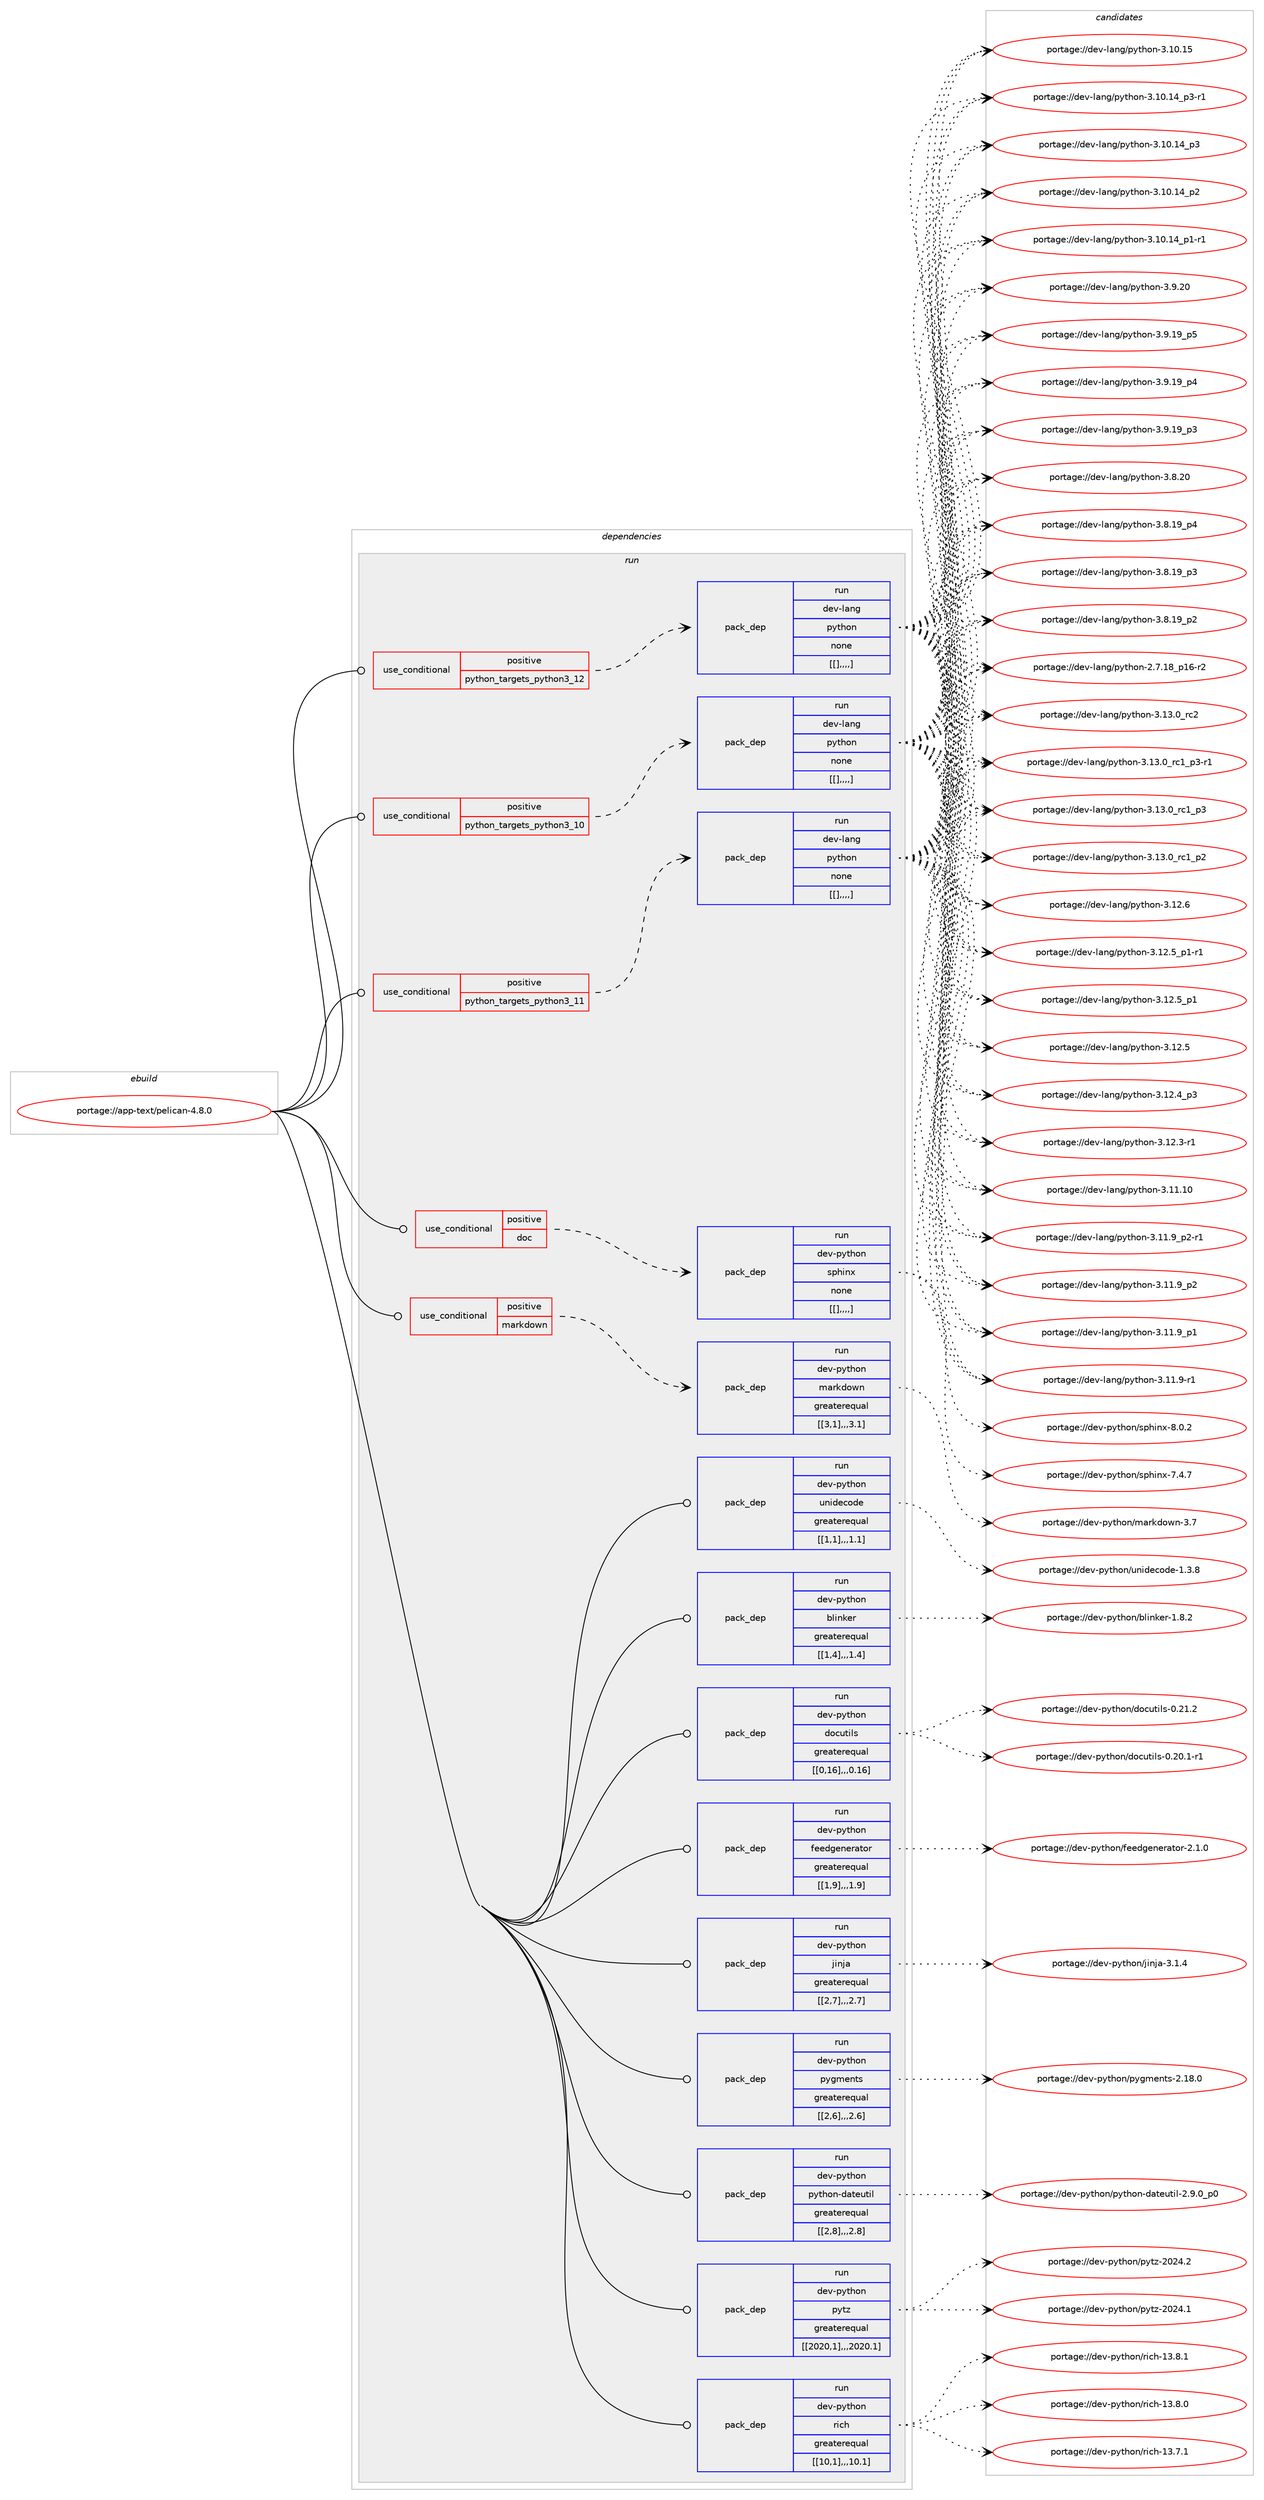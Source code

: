 digraph prolog {

# *************
# Graph options
# *************

newrank=true;
concentrate=true;
compound=true;
graph [rankdir=LR,fontname=Helvetica,fontsize=10,ranksep=1.5];#, ranksep=2.5, nodesep=0.2];
edge  [arrowhead=vee];
node  [fontname=Helvetica,fontsize=10];

# **********
# The ebuild
# **********

subgraph cluster_leftcol {
color=gray;
label=<<i>ebuild</i>>;
id [label="portage://app-text/pelican-4.8.0", color=red, width=4, href="../app-text/pelican-4.8.0.svg"];
}

# ****************
# The dependencies
# ****************

subgraph cluster_midcol {
color=gray;
label=<<i>dependencies</i>>;
subgraph cluster_compile {
fillcolor="#eeeeee";
style=filled;
label=<<i>compile</i>>;
}
subgraph cluster_compileandrun {
fillcolor="#eeeeee";
style=filled;
label=<<i>compile and run</i>>;
}
subgraph cluster_run {
fillcolor="#eeeeee";
style=filled;
label=<<i>run</i>>;
subgraph cond15563 {
dependency57634 [label=<<TABLE BORDER="0" CELLBORDER="1" CELLSPACING="0" CELLPADDING="4"><TR><TD ROWSPAN="3" CELLPADDING="10">use_conditional</TD></TR><TR><TD>positive</TD></TR><TR><TD>doc</TD></TR></TABLE>>, shape=none, color=red];
subgraph pack41565 {
dependency57635 [label=<<TABLE BORDER="0" CELLBORDER="1" CELLSPACING="0" CELLPADDING="4" WIDTH="220"><TR><TD ROWSPAN="6" CELLPADDING="30">pack_dep</TD></TR><TR><TD WIDTH="110">run</TD></TR><TR><TD>dev-python</TD></TR><TR><TD>sphinx</TD></TR><TR><TD>none</TD></TR><TR><TD>[[],,,,]</TD></TR></TABLE>>, shape=none, color=blue];
}
dependency57634:e -> dependency57635:w [weight=20,style="dashed",arrowhead="vee"];
}
id:e -> dependency57634:w [weight=20,style="solid",arrowhead="odot"];
subgraph cond15564 {
dependency57636 [label=<<TABLE BORDER="0" CELLBORDER="1" CELLSPACING="0" CELLPADDING="4"><TR><TD ROWSPAN="3" CELLPADDING="10">use_conditional</TD></TR><TR><TD>positive</TD></TR><TR><TD>markdown</TD></TR></TABLE>>, shape=none, color=red];
subgraph pack41566 {
dependency57637 [label=<<TABLE BORDER="0" CELLBORDER="1" CELLSPACING="0" CELLPADDING="4" WIDTH="220"><TR><TD ROWSPAN="6" CELLPADDING="30">pack_dep</TD></TR><TR><TD WIDTH="110">run</TD></TR><TR><TD>dev-python</TD></TR><TR><TD>markdown</TD></TR><TR><TD>greaterequal</TD></TR><TR><TD>[[3,1],,,3.1]</TD></TR></TABLE>>, shape=none, color=blue];
}
dependency57636:e -> dependency57637:w [weight=20,style="dashed",arrowhead="vee"];
}
id:e -> dependency57636:w [weight=20,style="solid",arrowhead="odot"];
subgraph cond15565 {
dependency57638 [label=<<TABLE BORDER="0" CELLBORDER="1" CELLSPACING="0" CELLPADDING="4"><TR><TD ROWSPAN="3" CELLPADDING="10">use_conditional</TD></TR><TR><TD>positive</TD></TR><TR><TD>python_targets_python3_10</TD></TR></TABLE>>, shape=none, color=red];
subgraph pack41567 {
dependency57639 [label=<<TABLE BORDER="0" CELLBORDER="1" CELLSPACING="0" CELLPADDING="4" WIDTH="220"><TR><TD ROWSPAN="6" CELLPADDING="30">pack_dep</TD></TR><TR><TD WIDTH="110">run</TD></TR><TR><TD>dev-lang</TD></TR><TR><TD>python</TD></TR><TR><TD>none</TD></TR><TR><TD>[[],,,,]</TD></TR></TABLE>>, shape=none, color=blue];
}
dependency57638:e -> dependency57639:w [weight=20,style="dashed",arrowhead="vee"];
}
id:e -> dependency57638:w [weight=20,style="solid",arrowhead="odot"];
subgraph cond15566 {
dependency57640 [label=<<TABLE BORDER="0" CELLBORDER="1" CELLSPACING="0" CELLPADDING="4"><TR><TD ROWSPAN="3" CELLPADDING="10">use_conditional</TD></TR><TR><TD>positive</TD></TR><TR><TD>python_targets_python3_11</TD></TR></TABLE>>, shape=none, color=red];
subgraph pack41568 {
dependency57641 [label=<<TABLE BORDER="0" CELLBORDER="1" CELLSPACING="0" CELLPADDING="4" WIDTH="220"><TR><TD ROWSPAN="6" CELLPADDING="30">pack_dep</TD></TR><TR><TD WIDTH="110">run</TD></TR><TR><TD>dev-lang</TD></TR><TR><TD>python</TD></TR><TR><TD>none</TD></TR><TR><TD>[[],,,,]</TD></TR></TABLE>>, shape=none, color=blue];
}
dependency57640:e -> dependency57641:w [weight=20,style="dashed",arrowhead="vee"];
}
id:e -> dependency57640:w [weight=20,style="solid",arrowhead="odot"];
subgraph cond15567 {
dependency57642 [label=<<TABLE BORDER="0" CELLBORDER="1" CELLSPACING="0" CELLPADDING="4"><TR><TD ROWSPAN="3" CELLPADDING="10">use_conditional</TD></TR><TR><TD>positive</TD></TR><TR><TD>python_targets_python3_12</TD></TR></TABLE>>, shape=none, color=red];
subgraph pack41569 {
dependency57643 [label=<<TABLE BORDER="0" CELLBORDER="1" CELLSPACING="0" CELLPADDING="4" WIDTH="220"><TR><TD ROWSPAN="6" CELLPADDING="30">pack_dep</TD></TR><TR><TD WIDTH="110">run</TD></TR><TR><TD>dev-lang</TD></TR><TR><TD>python</TD></TR><TR><TD>none</TD></TR><TR><TD>[[],,,,]</TD></TR></TABLE>>, shape=none, color=blue];
}
dependency57642:e -> dependency57643:w [weight=20,style="dashed",arrowhead="vee"];
}
id:e -> dependency57642:w [weight=20,style="solid",arrowhead="odot"];
subgraph pack41570 {
dependency57644 [label=<<TABLE BORDER="0" CELLBORDER="1" CELLSPACING="0" CELLPADDING="4" WIDTH="220"><TR><TD ROWSPAN="6" CELLPADDING="30">pack_dep</TD></TR><TR><TD WIDTH="110">run</TD></TR><TR><TD>dev-python</TD></TR><TR><TD>blinker</TD></TR><TR><TD>greaterequal</TD></TR><TR><TD>[[1,4],,,1.4]</TD></TR></TABLE>>, shape=none, color=blue];
}
id:e -> dependency57644:w [weight=20,style="solid",arrowhead="odot"];
subgraph pack41571 {
dependency57645 [label=<<TABLE BORDER="0" CELLBORDER="1" CELLSPACING="0" CELLPADDING="4" WIDTH="220"><TR><TD ROWSPAN="6" CELLPADDING="30">pack_dep</TD></TR><TR><TD WIDTH="110">run</TD></TR><TR><TD>dev-python</TD></TR><TR><TD>docutils</TD></TR><TR><TD>greaterequal</TD></TR><TR><TD>[[0,16],,,0.16]</TD></TR></TABLE>>, shape=none, color=blue];
}
id:e -> dependency57645:w [weight=20,style="solid",arrowhead="odot"];
subgraph pack41572 {
dependency57646 [label=<<TABLE BORDER="0" CELLBORDER="1" CELLSPACING="0" CELLPADDING="4" WIDTH="220"><TR><TD ROWSPAN="6" CELLPADDING="30">pack_dep</TD></TR><TR><TD WIDTH="110">run</TD></TR><TR><TD>dev-python</TD></TR><TR><TD>feedgenerator</TD></TR><TR><TD>greaterequal</TD></TR><TR><TD>[[1,9],,,1.9]</TD></TR></TABLE>>, shape=none, color=blue];
}
id:e -> dependency57646:w [weight=20,style="solid",arrowhead="odot"];
subgraph pack41573 {
dependency57647 [label=<<TABLE BORDER="0" CELLBORDER="1" CELLSPACING="0" CELLPADDING="4" WIDTH="220"><TR><TD ROWSPAN="6" CELLPADDING="30">pack_dep</TD></TR><TR><TD WIDTH="110">run</TD></TR><TR><TD>dev-python</TD></TR><TR><TD>jinja</TD></TR><TR><TD>greaterequal</TD></TR><TR><TD>[[2,7],,,2.7]</TD></TR></TABLE>>, shape=none, color=blue];
}
id:e -> dependency57647:w [weight=20,style="solid",arrowhead="odot"];
subgraph pack41574 {
dependency57648 [label=<<TABLE BORDER="0" CELLBORDER="1" CELLSPACING="0" CELLPADDING="4" WIDTH="220"><TR><TD ROWSPAN="6" CELLPADDING="30">pack_dep</TD></TR><TR><TD WIDTH="110">run</TD></TR><TR><TD>dev-python</TD></TR><TR><TD>pygments</TD></TR><TR><TD>greaterequal</TD></TR><TR><TD>[[2,6],,,2.6]</TD></TR></TABLE>>, shape=none, color=blue];
}
id:e -> dependency57648:w [weight=20,style="solid",arrowhead="odot"];
subgraph pack41575 {
dependency57649 [label=<<TABLE BORDER="0" CELLBORDER="1" CELLSPACING="0" CELLPADDING="4" WIDTH="220"><TR><TD ROWSPAN="6" CELLPADDING="30">pack_dep</TD></TR><TR><TD WIDTH="110">run</TD></TR><TR><TD>dev-python</TD></TR><TR><TD>python-dateutil</TD></TR><TR><TD>greaterequal</TD></TR><TR><TD>[[2,8],,,2.8]</TD></TR></TABLE>>, shape=none, color=blue];
}
id:e -> dependency57649:w [weight=20,style="solid",arrowhead="odot"];
subgraph pack41576 {
dependency57650 [label=<<TABLE BORDER="0" CELLBORDER="1" CELLSPACING="0" CELLPADDING="4" WIDTH="220"><TR><TD ROWSPAN="6" CELLPADDING="30">pack_dep</TD></TR><TR><TD WIDTH="110">run</TD></TR><TR><TD>dev-python</TD></TR><TR><TD>pytz</TD></TR><TR><TD>greaterequal</TD></TR><TR><TD>[[2020,1],,,2020.1]</TD></TR></TABLE>>, shape=none, color=blue];
}
id:e -> dependency57650:w [weight=20,style="solid",arrowhead="odot"];
subgraph pack41577 {
dependency57651 [label=<<TABLE BORDER="0" CELLBORDER="1" CELLSPACING="0" CELLPADDING="4" WIDTH="220"><TR><TD ROWSPAN="6" CELLPADDING="30">pack_dep</TD></TR><TR><TD WIDTH="110">run</TD></TR><TR><TD>dev-python</TD></TR><TR><TD>rich</TD></TR><TR><TD>greaterequal</TD></TR><TR><TD>[[10,1],,,10.1]</TD></TR></TABLE>>, shape=none, color=blue];
}
id:e -> dependency57651:w [weight=20,style="solid",arrowhead="odot"];
subgraph pack41578 {
dependency57652 [label=<<TABLE BORDER="0" CELLBORDER="1" CELLSPACING="0" CELLPADDING="4" WIDTH="220"><TR><TD ROWSPAN="6" CELLPADDING="30">pack_dep</TD></TR><TR><TD WIDTH="110">run</TD></TR><TR><TD>dev-python</TD></TR><TR><TD>unidecode</TD></TR><TR><TD>greaterequal</TD></TR><TR><TD>[[1,1],,,1.1]</TD></TR></TABLE>>, shape=none, color=blue];
}
id:e -> dependency57652:w [weight=20,style="solid",arrowhead="odot"];
}
}

# **************
# The candidates
# **************

subgraph cluster_choices {
rank=same;
color=gray;
label=<<i>candidates</i>>;

subgraph choice41565 {
color=black;
nodesep=1;
choice1001011184511212111610411111047115112104105110120455646484650 [label="portage://dev-python/sphinx-8.0.2", color=red, width=4,href="../dev-python/sphinx-8.0.2.svg"];
choice1001011184511212111610411111047115112104105110120455546524655 [label="portage://dev-python/sphinx-7.4.7", color=red, width=4,href="../dev-python/sphinx-7.4.7.svg"];
dependency57635:e -> choice1001011184511212111610411111047115112104105110120455646484650:w [style=dotted,weight="100"];
dependency57635:e -> choice1001011184511212111610411111047115112104105110120455546524655:w [style=dotted,weight="100"];
}
subgraph choice41566 {
color=black;
nodesep=1;
choice10010111845112121116104111110471099711410710011111911045514655 [label="portage://dev-python/markdown-3.7", color=red, width=4,href="../dev-python/markdown-3.7.svg"];
dependency57637:e -> choice10010111845112121116104111110471099711410710011111911045514655:w [style=dotted,weight="100"];
}
subgraph choice41567 {
color=black;
nodesep=1;
choice10010111845108971101034711212111610411111045514649514648951149950 [label="portage://dev-lang/python-3.13.0_rc2", color=red, width=4,href="../dev-lang/python-3.13.0_rc2.svg"];
choice1001011184510897110103471121211161041111104551464951464895114994995112514511449 [label="portage://dev-lang/python-3.13.0_rc1_p3-r1", color=red, width=4,href="../dev-lang/python-3.13.0_rc1_p3-r1.svg"];
choice100101118451089711010347112121116104111110455146495146489511499499511251 [label="portage://dev-lang/python-3.13.0_rc1_p3", color=red, width=4,href="../dev-lang/python-3.13.0_rc1_p3.svg"];
choice100101118451089711010347112121116104111110455146495146489511499499511250 [label="portage://dev-lang/python-3.13.0_rc1_p2", color=red, width=4,href="../dev-lang/python-3.13.0_rc1_p2.svg"];
choice10010111845108971101034711212111610411111045514649504654 [label="portage://dev-lang/python-3.12.6", color=red, width=4,href="../dev-lang/python-3.12.6.svg"];
choice1001011184510897110103471121211161041111104551464950465395112494511449 [label="portage://dev-lang/python-3.12.5_p1-r1", color=red, width=4,href="../dev-lang/python-3.12.5_p1-r1.svg"];
choice100101118451089711010347112121116104111110455146495046539511249 [label="portage://dev-lang/python-3.12.5_p1", color=red, width=4,href="../dev-lang/python-3.12.5_p1.svg"];
choice10010111845108971101034711212111610411111045514649504653 [label="portage://dev-lang/python-3.12.5", color=red, width=4,href="../dev-lang/python-3.12.5.svg"];
choice100101118451089711010347112121116104111110455146495046529511251 [label="portage://dev-lang/python-3.12.4_p3", color=red, width=4,href="../dev-lang/python-3.12.4_p3.svg"];
choice100101118451089711010347112121116104111110455146495046514511449 [label="portage://dev-lang/python-3.12.3-r1", color=red, width=4,href="../dev-lang/python-3.12.3-r1.svg"];
choice1001011184510897110103471121211161041111104551464949464948 [label="portage://dev-lang/python-3.11.10", color=red, width=4,href="../dev-lang/python-3.11.10.svg"];
choice1001011184510897110103471121211161041111104551464949465795112504511449 [label="portage://dev-lang/python-3.11.9_p2-r1", color=red, width=4,href="../dev-lang/python-3.11.9_p2-r1.svg"];
choice100101118451089711010347112121116104111110455146494946579511250 [label="portage://dev-lang/python-3.11.9_p2", color=red, width=4,href="../dev-lang/python-3.11.9_p2.svg"];
choice100101118451089711010347112121116104111110455146494946579511249 [label="portage://dev-lang/python-3.11.9_p1", color=red, width=4,href="../dev-lang/python-3.11.9_p1.svg"];
choice100101118451089711010347112121116104111110455146494946574511449 [label="portage://dev-lang/python-3.11.9-r1", color=red, width=4,href="../dev-lang/python-3.11.9-r1.svg"];
choice1001011184510897110103471121211161041111104551464948464953 [label="portage://dev-lang/python-3.10.15", color=red, width=4,href="../dev-lang/python-3.10.15.svg"];
choice100101118451089711010347112121116104111110455146494846495295112514511449 [label="portage://dev-lang/python-3.10.14_p3-r1", color=red, width=4,href="../dev-lang/python-3.10.14_p3-r1.svg"];
choice10010111845108971101034711212111610411111045514649484649529511251 [label="portage://dev-lang/python-3.10.14_p3", color=red, width=4,href="../dev-lang/python-3.10.14_p3.svg"];
choice10010111845108971101034711212111610411111045514649484649529511250 [label="portage://dev-lang/python-3.10.14_p2", color=red, width=4,href="../dev-lang/python-3.10.14_p2.svg"];
choice100101118451089711010347112121116104111110455146494846495295112494511449 [label="portage://dev-lang/python-3.10.14_p1-r1", color=red, width=4,href="../dev-lang/python-3.10.14_p1-r1.svg"];
choice10010111845108971101034711212111610411111045514657465048 [label="portage://dev-lang/python-3.9.20", color=red, width=4,href="../dev-lang/python-3.9.20.svg"];
choice100101118451089711010347112121116104111110455146574649579511253 [label="portage://dev-lang/python-3.9.19_p5", color=red, width=4,href="../dev-lang/python-3.9.19_p5.svg"];
choice100101118451089711010347112121116104111110455146574649579511252 [label="portage://dev-lang/python-3.9.19_p4", color=red, width=4,href="../dev-lang/python-3.9.19_p4.svg"];
choice100101118451089711010347112121116104111110455146574649579511251 [label="portage://dev-lang/python-3.9.19_p3", color=red, width=4,href="../dev-lang/python-3.9.19_p3.svg"];
choice10010111845108971101034711212111610411111045514656465048 [label="portage://dev-lang/python-3.8.20", color=red, width=4,href="../dev-lang/python-3.8.20.svg"];
choice100101118451089711010347112121116104111110455146564649579511252 [label="portage://dev-lang/python-3.8.19_p4", color=red, width=4,href="../dev-lang/python-3.8.19_p4.svg"];
choice100101118451089711010347112121116104111110455146564649579511251 [label="portage://dev-lang/python-3.8.19_p3", color=red, width=4,href="../dev-lang/python-3.8.19_p3.svg"];
choice100101118451089711010347112121116104111110455146564649579511250 [label="portage://dev-lang/python-3.8.19_p2", color=red, width=4,href="../dev-lang/python-3.8.19_p2.svg"];
choice100101118451089711010347112121116104111110455046554649569511249544511450 [label="portage://dev-lang/python-2.7.18_p16-r2", color=red, width=4,href="../dev-lang/python-2.7.18_p16-r2.svg"];
dependency57639:e -> choice10010111845108971101034711212111610411111045514649514648951149950:w [style=dotted,weight="100"];
dependency57639:e -> choice1001011184510897110103471121211161041111104551464951464895114994995112514511449:w [style=dotted,weight="100"];
dependency57639:e -> choice100101118451089711010347112121116104111110455146495146489511499499511251:w [style=dotted,weight="100"];
dependency57639:e -> choice100101118451089711010347112121116104111110455146495146489511499499511250:w [style=dotted,weight="100"];
dependency57639:e -> choice10010111845108971101034711212111610411111045514649504654:w [style=dotted,weight="100"];
dependency57639:e -> choice1001011184510897110103471121211161041111104551464950465395112494511449:w [style=dotted,weight="100"];
dependency57639:e -> choice100101118451089711010347112121116104111110455146495046539511249:w [style=dotted,weight="100"];
dependency57639:e -> choice10010111845108971101034711212111610411111045514649504653:w [style=dotted,weight="100"];
dependency57639:e -> choice100101118451089711010347112121116104111110455146495046529511251:w [style=dotted,weight="100"];
dependency57639:e -> choice100101118451089711010347112121116104111110455146495046514511449:w [style=dotted,weight="100"];
dependency57639:e -> choice1001011184510897110103471121211161041111104551464949464948:w [style=dotted,weight="100"];
dependency57639:e -> choice1001011184510897110103471121211161041111104551464949465795112504511449:w [style=dotted,weight="100"];
dependency57639:e -> choice100101118451089711010347112121116104111110455146494946579511250:w [style=dotted,weight="100"];
dependency57639:e -> choice100101118451089711010347112121116104111110455146494946579511249:w [style=dotted,weight="100"];
dependency57639:e -> choice100101118451089711010347112121116104111110455146494946574511449:w [style=dotted,weight="100"];
dependency57639:e -> choice1001011184510897110103471121211161041111104551464948464953:w [style=dotted,weight="100"];
dependency57639:e -> choice100101118451089711010347112121116104111110455146494846495295112514511449:w [style=dotted,weight="100"];
dependency57639:e -> choice10010111845108971101034711212111610411111045514649484649529511251:w [style=dotted,weight="100"];
dependency57639:e -> choice10010111845108971101034711212111610411111045514649484649529511250:w [style=dotted,weight="100"];
dependency57639:e -> choice100101118451089711010347112121116104111110455146494846495295112494511449:w [style=dotted,weight="100"];
dependency57639:e -> choice10010111845108971101034711212111610411111045514657465048:w [style=dotted,weight="100"];
dependency57639:e -> choice100101118451089711010347112121116104111110455146574649579511253:w [style=dotted,weight="100"];
dependency57639:e -> choice100101118451089711010347112121116104111110455146574649579511252:w [style=dotted,weight="100"];
dependency57639:e -> choice100101118451089711010347112121116104111110455146574649579511251:w [style=dotted,weight="100"];
dependency57639:e -> choice10010111845108971101034711212111610411111045514656465048:w [style=dotted,weight="100"];
dependency57639:e -> choice100101118451089711010347112121116104111110455146564649579511252:w [style=dotted,weight="100"];
dependency57639:e -> choice100101118451089711010347112121116104111110455146564649579511251:w [style=dotted,weight="100"];
dependency57639:e -> choice100101118451089711010347112121116104111110455146564649579511250:w [style=dotted,weight="100"];
dependency57639:e -> choice100101118451089711010347112121116104111110455046554649569511249544511450:w [style=dotted,weight="100"];
}
subgraph choice41568 {
color=black;
nodesep=1;
choice10010111845108971101034711212111610411111045514649514648951149950 [label="portage://dev-lang/python-3.13.0_rc2", color=red, width=4,href="../dev-lang/python-3.13.0_rc2.svg"];
choice1001011184510897110103471121211161041111104551464951464895114994995112514511449 [label="portage://dev-lang/python-3.13.0_rc1_p3-r1", color=red, width=4,href="../dev-lang/python-3.13.0_rc1_p3-r1.svg"];
choice100101118451089711010347112121116104111110455146495146489511499499511251 [label="portage://dev-lang/python-3.13.0_rc1_p3", color=red, width=4,href="../dev-lang/python-3.13.0_rc1_p3.svg"];
choice100101118451089711010347112121116104111110455146495146489511499499511250 [label="portage://dev-lang/python-3.13.0_rc1_p2", color=red, width=4,href="../dev-lang/python-3.13.0_rc1_p2.svg"];
choice10010111845108971101034711212111610411111045514649504654 [label="portage://dev-lang/python-3.12.6", color=red, width=4,href="../dev-lang/python-3.12.6.svg"];
choice1001011184510897110103471121211161041111104551464950465395112494511449 [label="portage://dev-lang/python-3.12.5_p1-r1", color=red, width=4,href="../dev-lang/python-3.12.5_p1-r1.svg"];
choice100101118451089711010347112121116104111110455146495046539511249 [label="portage://dev-lang/python-3.12.5_p1", color=red, width=4,href="../dev-lang/python-3.12.5_p1.svg"];
choice10010111845108971101034711212111610411111045514649504653 [label="portage://dev-lang/python-3.12.5", color=red, width=4,href="../dev-lang/python-3.12.5.svg"];
choice100101118451089711010347112121116104111110455146495046529511251 [label="portage://dev-lang/python-3.12.4_p3", color=red, width=4,href="../dev-lang/python-3.12.4_p3.svg"];
choice100101118451089711010347112121116104111110455146495046514511449 [label="portage://dev-lang/python-3.12.3-r1", color=red, width=4,href="../dev-lang/python-3.12.3-r1.svg"];
choice1001011184510897110103471121211161041111104551464949464948 [label="portage://dev-lang/python-3.11.10", color=red, width=4,href="../dev-lang/python-3.11.10.svg"];
choice1001011184510897110103471121211161041111104551464949465795112504511449 [label="portage://dev-lang/python-3.11.9_p2-r1", color=red, width=4,href="../dev-lang/python-3.11.9_p2-r1.svg"];
choice100101118451089711010347112121116104111110455146494946579511250 [label="portage://dev-lang/python-3.11.9_p2", color=red, width=4,href="../dev-lang/python-3.11.9_p2.svg"];
choice100101118451089711010347112121116104111110455146494946579511249 [label="portage://dev-lang/python-3.11.9_p1", color=red, width=4,href="../dev-lang/python-3.11.9_p1.svg"];
choice100101118451089711010347112121116104111110455146494946574511449 [label="portage://dev-lang/python-3.11.9-r1", color=red, width=4,href="../dev-lang/python-3.11.9-r1.svg"];
choice1001011184510897110103471121211161041111104551464948464953 [label="portage://dev-lang/python-3.10.15", color=red, width=4,href="../dev-lang/python-3.10.15.svg"];
choice100101118451089711010347112121116104111110455146494846495295112514511449 [label="portage://dev-lang/python-3.10.14_p3-r1", color=red, width=4,href="../dev-lang/python-3.10.14_p3-r1.svg"];
choice10010111845108971101034711212111610411111045514649484649529511251 [label="portage://dev-lang/python-3.10.14_p3", color=red, width=4,href="../dev-lang/python-3.10.14_p3.svg"];
choice10010111845108971101034711212111610411111045514649484649529511250 [label="portage://dev-lang/python-3.10.14_p2", color=red, width=4,href="../dev-lang/python-3.10.14_p2.svg"];
choice100101118451089711010347112121116104111110455146494846495295112494511449 [label="portage://dev-lang/python-3.10.14_p1-r1", color=red, width=4,href="../dev-lang/python-3.10.14_p1-r1.svg"];
choice10010111845108971101034711212111610411111045514657465048 [label="portage://dev-lang/python-3.9.20", color=red, width=4,href="../dev-lang/python-3.9.20.svg"];
choice100101118451089711010347112121116104111110455146574649579511253 [label="portage://dev-lang/python-3.9.19_p5", color=red, width=4,href="../dev-lang/python-3.9.19_p5.svg"];
choice100101118451089711010347112121116104111110455146574649579511252 [label="portage://dev-lang/python-3.9.19_p4", color=red, width=4,href="../dev-lang/python-3.9.19_p4.svg"];
choice100101118451089711010347112121116104111110455146574649579511251 [label="portage://dev-lang/python-3.9.19_p3", color=red, width=4,href="../dev-lang/python-3.9.19_p3.svg"];
choice10010111845108971101034711212111610411111045514656465048 [label="portage://dev-lang/python-3.8.20", color=red, width=4,href="../dev-lang/python-3.8.20.svg"];
choice100101118451089711010347112121116104111110455146564649579511252 [label="portage://dev-lang/python-3.8.19_p4", color=red, width=4,href="../dev-lang/python-3.8.19_p4.svg"];
choice100101118451089711010347112121116104111110455146564649579511251 [label="portage://dev-lang/python-3.8.19_p3", color=red, width=4,href="../dev-lang/python-3.8.19_p3.svg"];
choice100101118451089711010347112121116104111110455146564649579511250 [label="portage://dev-lang/python-3.8.19_p2", color=red, width=4,href="../dev-lang/python-3.8.19_p2.svg"];
choice100101118451089711010347112121116104111110455046554649569511249544511450 [label="portage://dev-lang/python-2.7.18_p16-r2", color=red, width=4,href="../dev-lang/python-2.7.18_p16-r2.svg"];
dependency57641:e -> choice10010111845108971101034711212111610411111045514649514648951149950:w [style=dotted,weight="100"];
dependency57641:e -> choice1001011184510897110103471121211161041111104551464951464895114994995112514511449:w [style=dotted,weight="100"];
dependency57641:e -> choice100101118451089711010347112121116104111110455146495146489511499499511251:w [style=dotted,weight="100"];
dependency57641:e -> choice100101118451089711010347112121116104111110455146495146489511499499511250:w [style=dotted,weight="100"];
dependency57641:e -> choice10010111845108971101034711212111610411111045514649504654:w [style=dotted,weight="100"];
dependency57641:e -> choice1001011184510897110103471121211161041111104551464950465395112494511449:w [style=dotted,weight="100"];
dependency57641:e -> choice100101118451089711010347112121116104111110455146495046539511249:w [style=dotted,weight="100"];
dependency57641:e -> choice10010111845108971101034711212111610411111045514649504653:w [style=dotted,weight="100"];
dependency57641:e -> choice100101118451089711010347112121116104111110455146495046529511251:w [style=dotted,weight="100"];
dependency57641:e -> choice100101118451089711010347112121116104111110455146495046514511449:w [style=dotted,weight="100"];
dependency57641:e -> choice1001011184510897110103471121211161041111104551464949464948:w [style=dotted,weight="100"];
dependency57641:e -> choice1001011184510897110103471121211161041111104551464949465795112504511449:w [style=dotted,weight="100"];
dependency57641:e -> choice100101118451089711010347112121116104111110455146494946579511250:w [style=dotted,weight="100"];
dependency57641:e -> choice100101118451089711010347112121116104111110455146494946579511249:w [style=dotted,weight="100"];
dependency57641:e -> choice100101118451089711010347112121116104111110455146494946574511449:w [style=dotted,weight="100"];
dependency57641:e -> choice1001011184510897110103471121211161041111104551464948464953:w [style=dotted,weight="100"];
dependency57641:e -> choice100101118451089711010347112121116104111110455146494846495295112514511449:w [style=dotted,weight="100"];
dependency57641:e -> choice10010111845108971101034711212111610411111045514649484649529511251:w [style=dotted,weight="100"];
dependency57641:e -> choice10010111845108971101034711212111610411111045514649484649529511250:w [style=dotted,weight="100"];
dependency57641:e -> choice100101118451089711010347112121116104111110455146494846495295112494511449:w [style=dotted,weight="100"];
dependency57641:e -> choice10010111845108971101034711212111610411111045514657465048:w [style=dotted,weight="100"];
dependency57641:e -> choice100101118451089711010347112121116104111110455146574649579511253:w [style=dotted,weight="100"];
dependency57641:e -> choice100101118451089711010347112121116104111110455146574649579511252:w [style=dotted,weight="100"];
dependency57641:e -> choice100101118451089711010347112121116104111110455146574649579511251:w [style=dotted,weight="100"];
dependency57641:e -> choice10010111845108971101034711212111610411111045514656465048:w [style=dotted,weight="100"];
dependency57641:e -> choice100101118451089711010347112121116104111110455146564649579511252:w [style=dotted,weight="100"];
dependency57641:e -> choice100101118451089711010347112121116104111110455146564649579511251:w [style=dotted,weight="100"];
dependency57641:e -> choice100101118451089711010347112121116104111110455146564649579511250:w [style=dotted,weight="100"];
dependency57641:e -> choice100101118451089711010347112121116104111110455046554649569511249544511450:w [style=dotted,weight="100"];
}
subgraph choice41569 {
color=black;
nodesep=1;
choice10010111845108971101034711212111610411111045514649514648951149950 [label="portage://dev-lang/python-3.13.0_rc2", color=red, width=4,href="../dev-lang/python-3.13.0_rc2.svg"];
choice1001011184510897110103471121211161041111104551464951464895114994995112514511449 [label="portage://dev-lang/python-3.13.0_rc1_p3-r1", color=red, width=4,href="../dev-lang/python-3.13.0_rc1_p3-r1.svg"];
choice100101118451089711010347112121116104111110455146495146489511499499511251 [label="portage://dev-lang/python-3.13.0_rc1_p3", color=red, width=4,href="../dev-lang/python-3.13.0_rc1_p3.svg"];
choice100101118451089711010347112121116104111110455146495146489511499499511250 [label="portage://dev-lang/python-3.13.0_rc1_p2", color=red, width=4,href="../dev-lang/python-3.13.0_rc1_p2.svg"];
choice10010111845108971101034711212111610411111045514649504654 [label="portage://dev-lang/python-3.12.6", color=red, width=4,href="../dev-lang/python-3.12.6.svg"];
choice1001011184510897110103471121211161041111104551464950465395112494511449 [label="portage://dev-lang/python-3.12.5_p1-r1", color=red, width=4,href="../dev-lang/python-3.12.5_p1-r1.svg"];
choice100101118451089711010347112121116104111110455146495046539511249 [label="portage://dev-lang/python-3.12.5_p1", color=red, width=4,href="../dev-lang/python-3.12.5_p1.svg"];
choice10010111845108971101034711212111610411111045514649504653 [label="portage://dev-lang/python-3.12.5", color=red, width=4,href="../dev-lang/python-3.12.5.svg"];
choice100101118451089711010347112121116104111110455146495046529511251 [label="portage://dev-lang/python-3.12.4_p3", color=red, width=4,href="../dev-lang/python-3.12.4_p3.svg"];
choice100101118451089711010347112121116104111110455146495046514511449 [label="portage://dev-lang/python-3.12.3-r1", color=red, width=4,href="../dev-lang/python-3.12.3-r1.svg"];
choice1001011184510897110103471121211161041111104551464949464948 [label="portage://dev-lang/python-3.11.10", color=red, width=4,href="../dev-lang/python-3.11.10.svg"];
choice1001011184510897110103471121211161041111104551464949465795112504511449 [label="portage://dev-lang/python-3.11.9_p2-r1", color=red, width=4,href="../dev-lang/python-3.11.9_p2-r1.svg"];
choice100101118451089711010347112121116104111110455146494946579511250 [label="portage://dev-lang/python-3.11.9_p2", color=red, width=4,href="../dev-lang/python-3.11.9_p2.svg"];
choice100101118451089711010347112121116104111110455146494946579511249 [label="portage://dev-lang/python-3.11.9_p1", color=red, width=4,href="../dev-lang/python-3.11.9_p1.svg"];
choice100101118451089711010347112121116104111110455146494946574511449 [label="portage://dev-lang/python-3.11.9-r1", color=red, width=4,href="../dev-lang/python-3.11.9-r1.svg"];
choice1001011184510897110103471121211161041111104551464948464953 [label="portage://dev-lang/python-3.10.15", color=red, width=4,href="../dev-lang/python-3.10.15.svg"];
choice100101118451089711010347112121116104111110455146494846495295112514511449 [label="portage://dev-lang/python-3.10.14_p3-r1", color=red, width=4,href="../dev-lang/python-3.10.14_p3-r1.svg"];
choice10010111845108971101034711212111610411111045514649484649529511251 [label="portage://dev-lang/python-3.10.14_p3", color=red, width=4,href="../dev-lang/python-3.10.14_p3.svg"];
choice10010111845108971101034711212111610411111045514649484649529511250 [label="portage://dev-lang/python-3.10.14_p2", color=red, width=4,href="../dev-lang/python-3.10.14_p2.svg"];
choice100101118451089711010347112121116104111110455146494846495295112494511449 [label="portage://dev-lang/python-3.10.14_p1-r1", color=red, width=4,href="../dev-lang/python-3.10.14_p1-r1.svg"];
choice10010111845108971101034711212111610411111045514657465048 [label="portage://dev-lang/python-3.9.20", color=red, width=4,href="../dev-lang/python-3.9.20.svg"];
choice100101118451089711010347112121116104111110455146574649579511253 [label="portage://dev-lang/python-3.9.19_p5", color=red, width=4,href="../dev-lang/python-3.9.19_p5.svg"];
choice100101118451089711010347112121116104111110455146574649579511252 [label="portage://dev-lang/python-3.9.19_p4", color=red, width=4,href="../dev-lang/python-3.9.19_p4.svg"];
choice100101118451089711010347112121116104111110455146574649579511251 [label="portage://dev-lang/python-3.9.19_p3", color=red, width=4,href="../dev-lang/python-3.9.19_p3.svg"];
choice10010111845108971101034711212111610411111045514656465048 [label="portage://dev-lang/python-3.8.20", color=red, width=4,href="../dev-lang/python-3.8.20.svg"];
choice100101118451089711010347112121116104111110455146564649579511252 [label="portage://dev-lang/python-3.8.19_p4", color=red, width=4,href="../dev-lang/python-3.8.19_p4.svg"];
choice100101118451089711010347112121116104111110455146564649579511251 [label="portage://dev-lang/python-3.8.19_p3", color=red, width=4,href="../dev-lang/python-3.8.19_p3.svg"];
choice100101118451089711010347112121116104111110455146564649579511250 [label="portage://dev-lang/python-3.8.19_p2", color=red, width=4,href="../dev-lang/python-3.8.19_p2.svg"];
choice100101118451089711010347112121116104111110455046554649569511249544511450 [label="portage://dev-lang/python-2.7.18_p16-r2", color=red, width=4,href="../dev-lang/python-2.7.18_p16-r2.svg"];
dependency57643:e -> choice10010111845108971101034711212111610411111045514649514648951149950:w [style=dotted,weight="100"];
dependency57643:e -> choice1001011184510897110103471121211161041111104551464951464895114994995112514511449:w [style=dotted,weight="100"];
dependency57643:e -> choice100101118451089711010347112121116104111110455146495146489511499499511251:w [style=dotted,weight="100"];
dependency57643:e -> choice100101118451089711010347112121116104111110455146495146489511499499511250:w [style=dotted,weight="100"];
dependency57643:e -> choice10010111845108971101034711212111610411111045514649504654:w [style=dotted,weight="100"];
dependency57643:e -> choice1001011184510897110103471121211161041111104551464950465395112494511449:w [style=dotted,weight="100"];
dependency57643:e -> choice100101118451089711010347112121116104111110455146495046539511249:w [style=dotted,weight="100"];
dependency57643:e -> choice10010111845108971101034711212111610411111045514649504653:w [style=dotted,weight="100"];
dependency57643:e -> choice100101118451089711010347112121116104111110455146495046529511251:w [style=dotted,weight="100"];
dependency57643:e -> choice100101118451089711010347112121116104111110455146495046514511449:w [style=dotted,weight="100"];
dependency57643:e -> choice1001011184510897110103471121211161041111104551464949464948:w [style=dotted,weight="100"];
dependency57643:e -> choice1001011184510897110103471121211161041111104551464949465795112504511449:w [style=dotted,weight="100"];
dependency57643:e -> choice100101118451089711010347112121116104111110455146494946579511250:w [style=dotted,weight="100"];
dependency57643:e -> choice100101118451089711010347112121116104111110455146494946579511249:w [style=dotted,weight="100"];
dependency57643:e -> choice100101118451089711010347112121116104111110455146494946574511449:w [style=dotted,weight="100"];
dependency57643:e -> choice1001011184510897110103471121211161041111104551464948464953:w [style=dotted,weight="100"];
dependency57643:e -> choice100101118451089711010347112121116104111110455146494846495295112514511449:w [style=dotted,weight="100"];
dependency57643:e -> choice10010111845108971101034711212111610411111045514649484649529511251:w [style=dotted,weight="100"];
dependency57643:e -> choice10010111845108971101034711212111610411111045514649484649529511250:w [style=dotted,weight="100"];
dependency57643:e -> choice100101118451089711010347112121116104111110455146494846495295112494511449:w [style=dotted,weight="100"];
dependency57643:e -> choice10010111845108971101034711212111610411111045514657465048:w [style=dotted,weight="100"];
dependency57643:e -> choice100101118451089711010347112121116104111110455146574649579511253:w [style=dotted,weight="100"];
dependency57643:e -> choice100101118451089711010347112121116104111110455146574649579511252:w [style=dotted,weight="100"];
dependency57643:e -> choice100101118451089711010347112121116104111110455146574649579511251:w [style=dotted,weight="100"];
dependency57643:e -> choice10010111845108971101034711212111610411111045514656465048:w [style=dotted,weight="100"];
dependency57643:e -> choice100101118451089711010347112121116104111110455146564649579511252:w [style=dotted,weight="100"];
dependency57643:e -> choice100101118451089711010347112121116104111110455146564649579511251:w [style=dotted,weight="100"];
dependency57643:e -> choice100101118451089711010347112121116104111110455146564649579511250:w [style=dotted,weight="100"];
dependency57643:e -> choice100101118451089711010347112121116104111110455046554649569511249544511450:w [style=dotted,weight="100"];
}
subgraph choice41570 {
color=black;
nodesep=1;
choice100101118451121211161041111104798108105110107101114454946564650 [label="portage://dev-python/blinker-1.8.2", color=red, width=4,href="../dev-python/blinker-1.8.2.svg"];
dependency57644:e -> choice100101118451121211161041111104798108105110107101114454946564650:w [style=dotted,weight="100"];
}
subgraph choice41571 {
color=black;
nodesep=1;
choice10010111845112121116104111110471001119911711610510811545484650494650 [label="portage://dev-python/docutils-0.21.2", color=red, width=4,href="../dev-python/docutils-0.21.2.svg"];
choice100101118451121211161041111104710011199117116105108115454846504846494511449 [label="portage://dev-python/docutils-0.20.1-r1", color=red, width=4,href="../dev-python/docutils-0.20.1-r1.svg"];
dependency57645:e -> choice10010111845112121116104111110471001119911711610510811545484650494650:w [style=dotted,weight="100"];
dependency57645:e -> choice100101118451121211161041111104710011199117116105108115454846504846494511449:w [style=dotted,weight="100"];
}
subgraph choice41572 {
color=black;
nodesep=1;
choice100101118451121211161041111104710210110110010310111010111497116111114455046494648 [label="portage://dev-python/feedgenerator-2.1.0", color=red, width=4,href="../dev-python/feedgenerator-2.1.0.svg"];
dependency57646:e -> choice100101118451121211161041111104710210110110010310111010111497116111114455046494648:w [style=dotted,weight="100"];
}
subgraph choice41573 {
color=black;
nodesep=1;
choice100101118451121211161041111104710610511010697455146494652 [label="portage://dev-python/jinja-3.1.4", color=red, width=4,href="../dev-python/jinja-3.1.4.svg"];
dependency57647:e -> choice100101118451121211161041111104710610511010697455146494652:w [style=dotted,weight="100"];
}
subgraph choice41574 {
color=black;
nodesep=1;
choice100101118451121211161041111104711212110310910111011611545504649564648 [label="portage://dev-python/pygments-2.18.0", color=red, width=4,href="../dev-python/pygments-2.18.0.svg"];
dependency57648:e -> choice100101118451121211161041111104711212110310910111011611545504649564648:w [style=dotted,weight="100"];
}
subgraph choice41575 {
color=black;
nodesep=1;
choice100101118451121211161041111104711212111610411111045100971161011171161051084550465746489511248 [label="portage://dev-python/python-dateutil-2.9.0_p0", color=red, width=4,href="../dev-python/python-dateutil-2.9.0_p0.svg"];
dependency57649:e -> choice100101118451121211161041111104711212111610411111045100971161011171161051084550465746489511248:w [style=dotted,weight="100"];
}
subgraph choice41576 {
color=black;
nodesep=1;
choice100101118451121211161041111104711212111612245504850524650 [label="portage://dev-python/pytz-2024.2", color=red, width=4,href="../dev-python/pytz-2024.2.svg"];
choice100101118451121211161041111104711212111612245504850524649 [label="portage://dev-python/pytz-2024.1", color=red, width=4,href="../dev-python/pytz-2024.1.svg"];
dependency57650:e -> choice100101118451121211161041111104711212111612245504850524650:w [style=dotted,weight="100"];
dependency57650:e -> choice100101118451121211161041111104711212111612245504850524649:w [style=dotted,weight="100"];
}
subgraph choice41577 {
color=black;
nodesep=1;
choice10010111845112121116104111110471141059910445495146564649 [label="portage://dev-python/rich-13.8.1", color=red, width=4,href="../dev-python/rich-13.8.1.svg"];
choice10010111845112121116104111110471141059910445495146564648 [label="portage://dev-python/rich-13.8.0", color=red, width=4,href="../dev-python/rich-13.8.0.svg"];
choice10010111845112121116104111110471141059910445495146554649 [label="portage://dev-python/rich-13.7.1", color=red, width=4,href="../dev-python/rich-13.7.1.svg"];
dependency57651:e -> choice10010111845112121116104111110471141059910445495146564649:w [style=dotted,weight="100"];
dependency57651:e -> choice10010111845112121116104111110471141059910445495146564648:w [style=dotted,weight="100"];
dependency57651:e -> choice10010111845112121116104111110471141059910445495146554649:w [style=dotted,weight="100"];
}
subgraph choice41578 {
color=black;
nodesep=1;
choice100101118451121211161041111104711711010510010199111100101454946514656 [label="portage://dev-python/unidecode-1.3.8", color=red, width=4,href="../dev-python/unidecode-1.3.8.svg"];
dependency57652:e -> choice100101118451121211161041111104711711010510010199111100101454946514656:w [style=dotted,weight="100"];
}
}

}

